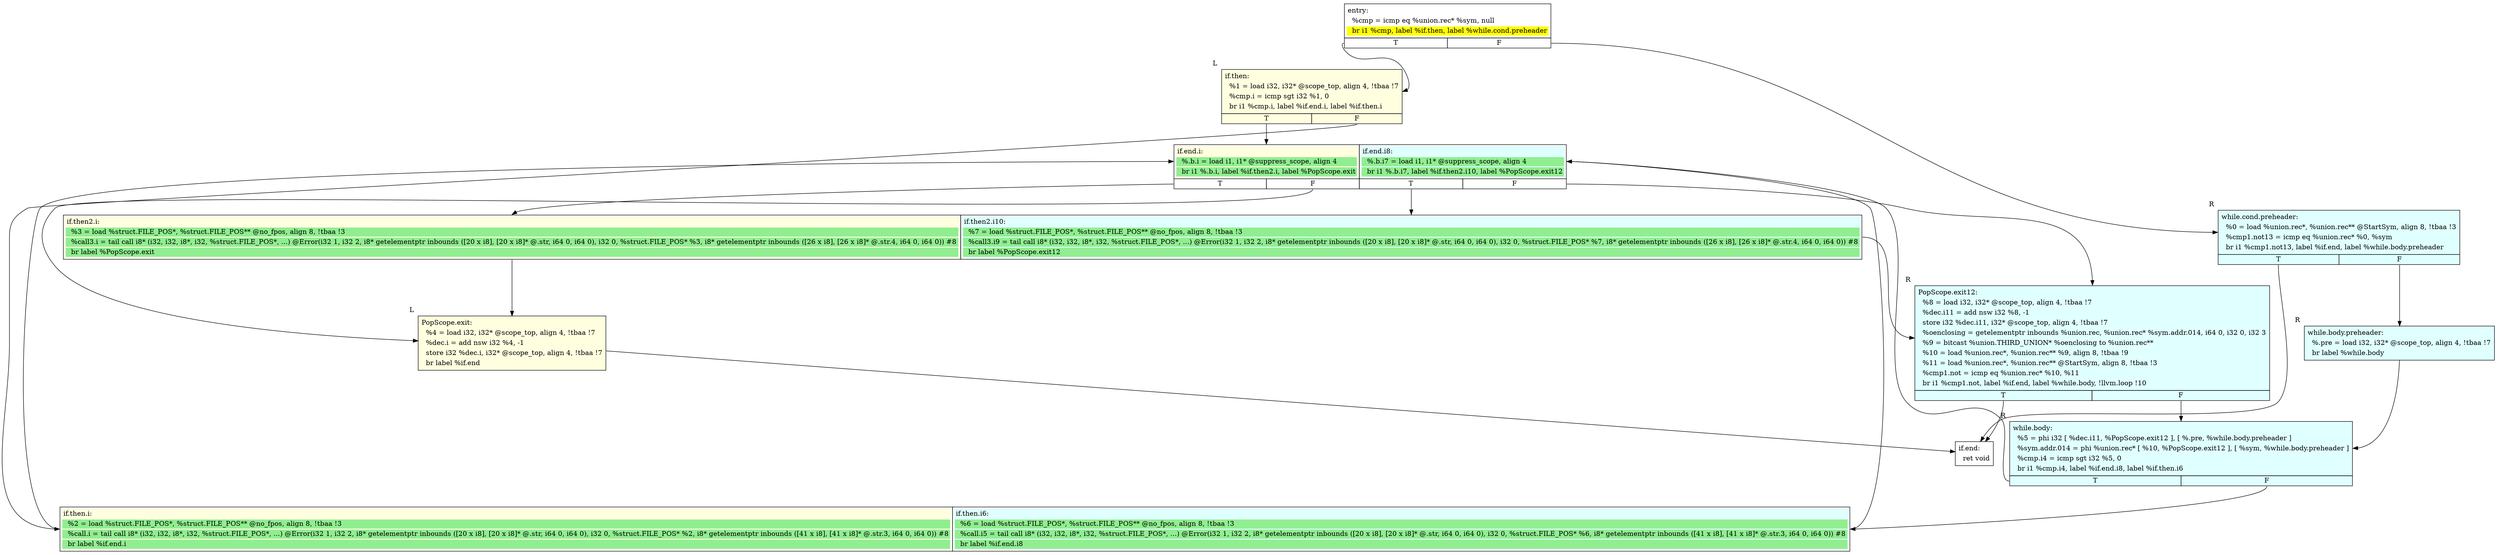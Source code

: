 digraph {
m_bb0 [shape = none, label  = <<table border="0" cellspacing="0">
<tr><td port="f1" border="1" colspan="2"><table bgcolor="LightYellow" border="0">
<tr><td align="left">if.end.i:</td></tr>
<tr><td bgcolor="lightgreen" align="left">  %.b.i = load i1, i1* @suppress_scope, align 4</td></tr>
<tr><td bgcolor="lightgreen" align="left">  br i1 %.b.i, label %if.then2.i, label %PopScope.exit</td></tr>
</table>
</td>
<td port="f2" border="1" colspan="2"><table bgcolor="LightCyan" border="0">
<tr><td align="left">if.end.i8:</td></tr>
<tr><td bgcolor="lightgreen" align="left">  %.b.i7 = load i1, i1* @suppress_scope, align 4</td></tr>
<tr><td bgcolor="lightgreen" align="left">  br i1 %.b.i7, label %if.then2.i10, label %PopScope.exit12</td></tr>
</table>
</td></tr>
<tr><td border="1" port="f1T">T</td><td border="1" port="f1F">F</td>
<td border="1" port="f2T">T</td><td border="1" port="f2F">F</td>
</tr>
</table>> ]
m_bb1 [shape = none, label  = <<table border="0" cellspacing="0">
<tr><td port="f1" border="1" colspan="2"><table bgcolor="LightYellow" border="0">
<tr><td align="left">if.then2.i:</td></tr>
<tr><td bgcolor="lightgreen" align="left">  %3 = load %struct.FILE_POS*, %struct.FILE_POS** @no_fpos, align 8, !tbaa !3</td></tr>
<tr><td bgcolor="lightgreen" align="left">  %call3.i = tail call i8* (i32, i32, i8*, i32, %struct.FILE_POS*, ...) @Error(i32 1, i32 2, i8* getelementptr inbounds ([20 x i8], [20 x i8]* @.str, i64 0, i64 0), i32 0, %struct.FILE_POS* %3, i8* getelementptr inbounds ([26 x i8], [26 x i8]* @.str.4, i64 0, i64 0)) #8</td></tr>
<tr><td bgcolor="lightgreen" align="left">  br label %PopScope.exit</td></tr>
</table>
</td>
<td port="f2" border="1" colspan="2"><table bgcolor="LightCyan" border="0">
<tr><td align="left">if.then2.i10:</td></tr>
<tr><td bgcolor="lightgreen" align="left">  %7 = load %struct.FILE_POS*, %struct.FILE_POS** @no_fpos, align 8, !tbaa !3</td></tr>
<tr><td bgcolor="lightgreen" align="left">  %call3.i9 = tail call i8* (i32, i32, i8*, i32, %struct.FILE_POS*, ...) @Error(i32 1, i32 2, i8* getelementptr inbounds ([20 x i8], [20 x i8]* @.str, i64 0, i64 0), i32 0, %struct.FILE_POS* %7, i8* getelementptr inbounds ([26 x i8], [26 x i8]* @.str.4, i64 0, i64 0)) #8</td></tr>
<tr><td bgcolor="lightgreen" align="left">  br label %PopScope.exit12</td></tr>
</table>
</td></tr>
</table>> ]
m_bb2 [shape = none, label  = <<table border="0" cellspacing="0">
<tr><td port="f1" border="1" colspan="2"><table bgcolor="LightYellow" border="0">
<tr><td align="left">if.then.i:</td></tr>
<tr><td bgcolor="lightgreen" align="left">  %2 = load %struct.FILE_POS*, %struct.FILE_POS** @no_fpos, align 8, !tbaa !3</td></tr>
<tr><td bgcolor="lightgreen" align="left">  %call.i = tail call i8* (i32, i32, i8*, i32, %struct.FILE_POS*, ...) @Error(i32 1, i32 2, i8* getelementptr inbounds ([20 x i8], [20 x i8]* @.str, i64 0, i64 0), i32 0, %struct.FILE_POS* %2, i8* getelementptr inbounds ([41 x i8], [41 x i8]* @.str.3, i64 0, i64 0)) #8</td></tr>
<tr><td bgcolor="lightgreen" align="left">  br label %if.end.i</td></tr>
</table>
</td>
<td port="f2" border="1" colspan="2"><table bgcolor="LightCyan" border="0">
<tr><td align="left">if.then.i6:</td></tr>
<tr><td bgcolor="lightgreen" align="left">  %6 = load %struct.FILE_POS*, %struct.FILE_POS** @no_fpos, align 8, !tbaa !3</td></tr>
<tr><td bgcolor="lightgreen" align="left">  %call.i5 = tail call i8* (i32, i32, i8*, i32, %struct.FILE_POS*, ...) @Error(i32 1, i32 2, i8* getelementptr inbounds ([20 x i8], [20 x i8]* @.str, i64 0, i64 0), i32 0, %struct.FILE_POS* %6, i8* getelementptr inbounds ([41 x i8], [41 x i8]* @.str.3, i64 0, i64 0)) #8</td></tr>
<tr><td bgcolor="lightgreen" align="left">  br label %if.end.i8</td></tr>
</table>
</td></tr>
</table>> ]
f_bb0 [shape = none, label  = <<table  border="0" cellspacing="0">
<tr><td port="f" border="1" colspan="2"><table border="0">
<tr><td align="left">entry:</td></tr>
<tr><td align="left">  %cmp = icmp eq %union.rec* %sym, null</td></tr>
<tr><td bgcolor="yellow" align="left">  br i1 %cmp, label %if.then, label %while.cond.preheader</td></tr>
</table>
</td></tr>
<tr><td border="1" port="fT">T</td><td border="1" port="fF">F</td></tr>
</table>> ]
f_bb1 [shape = none,  xlabel="R", label  = <<table  bgcolor="LightCyan"  border="0" cellspacing="0">
<tr><td port="f" border="1" colspan="2"><table border="0">
<tr><td align="left">while.cond.preheader:</td></tr>
<tr><td align="left">  %0 = load %union.rec*, %union.rec** @StartSym, align 8, !tbaa !3</td></tr>
<tr><td align="left">  %cmp1.not13 = icmp eq %union.rec* %0, %sym</td></tr>
<tr><td align="left">  br i1 %cmp1.not13, label %if.end, label %while.body.preheader</td></tr>
</table>
</td></tr>
<tr><td border="1" port="fT">T</td><td border="1" port="fF">F</td></tr>
</table>> ]
f_bb2 [shape = none,  xlabel="R", label  = <<table  bgcolor="LightCyan"  border="0" cellspacing="0">
<tr><td port="f" border="1"><table border="0">
<tr><td align="left">while.body.preheader:</td></tr>
<tr><td align="left">  %.pre = load i32, i32* @scope_top, align 4, !tbaa !7</td></tr>
<tr><td align="left">  br label %while.body</td></tr>
</table>
</td></tr>
</table>> ]
f_bb3 [shape = none,  xlabel="L", label  = <<table  bgcolor="LightYellow"  border="0" cellspacing="0">
<tr><td port="f" border="1" colspan="2"><table border="0">
<tr><td align="left">if.then:</td></tr>
<tr><td align="left">  %1 = load i32, i32* @scope_top, align 4, !tbaa !7</td></tr>
<tr><td align="left">  %cmp.i = icmp sgt i32 %1, 0</td></tr>
<tr><td align="left">  br i1 %cmp.i, label %if.end.i, label %if.then.i</td></tr>
</table>
</td></tr>
<tr><td border="1" port="fT">T</td><td border="1" port="fF">F</td></tr>
</table>> ]
f_bb4 [shape = none,  xlabel="L", label  = <<table  bgcolor="LightYellow"  border="0" cellspacing="0">
<tr><td port="f" border="1"><table border="0">
<tr><td align="left">PopScope.exit:</td></tr>
<tr><td align="left">  %4 = load i32, i32* @scope_top, align 4, !tbaa !7</td></tr>
<tr><td align="left">  %dec.i = add nsw i32 %4, -1</td></tr>
<tr><td align="left">  store i32 %dec.i, i32* @scope_top, align 4, !tbaa !7</td></tr>
<tr><td align="left">  br label %if.end</td></tr>
</table>
</td></tr>
</table>> ]
f_bb5 [shape = none,  xlabel="R", label  = <<table  bgcolor="LightCyan"  border="0" cellspacing="0">
<tr><td port="f" border="1" colspan="2"><table border="0">
<tr><td align="left">while.body:</td></tr>
<tr><td align="left">  %5 = phi i32 [ %dec.i11, %PopScope.exit12 ], [ %.pre, %while.body.preheader ]</td></tr>
<tr><td align="left">  %sym.addr.014 = phi %union.rec* [ %10, %PopScope.exit12 ], [ %sym, %while.body.preheader ]</td></tr>
<tr><td align="left">  %cmp.i4 = icmp sgt i32 %5, 0</td></tr>
<tr><td align="left">  br i1 %cmp.i4, label %if.end.i8, label %if.then.i6</td></tr>
</table>
</td></tr>
<tr><td border="1" port="fT">T</td><td border="1" port="fF">F</td></tr>
</table>> ]
f_bb6 [shape = none,  xlabel="R", label  = <<table  bgcolor="LightCyan"  border="0" cellspacing="0">
<tr><td port="f" border="1" colspan="2"><table border="0">
<tr><td align="left">PopScope.exit12:</td></tr>
<tr><td align="left">  %8 = load i32, i32* @scope_top, align 4, !tbaa !7</td></tr>
<tr><td align="left">  %dec.i11 = add nsw i32 %8, -1</td></tr>
<tr><td align="left">  store i32 %dec.i11, i32* @scope_top, align 4, !tbaa !7</td></tr>
<tr><td align="left">  %oenclosing = getelementptr inbounds %union.rec, %union.rec* %sym.addr.014, i64 0, i32 0, i32 3</td></tr>
<tr><td align="left">  %9 = bitcast %union.THIRD_UNION* %oenclosing to %union.rec**</td></tr>
<tr><td align="left">  %10 = load %union.rec*, %union.rec** %9, align 8, !tbaa !9</td></tr>
<tr><td align="left">  %11 = load %union.rec*, %union.rec** @StartSym, align 8, !tbaa !3</td></tr>
<tr><td align="left">  %cmp1.not = icmp eq %union.rec* %10, %11</td></tr>
<tr><td align="left">  br i1 %cmp1.not, label %if.end, label %while.body, !llvm.loop !10</td></tr>
</table>
</td></tr>
<tr><td border="1" port="fT">T</td><td border="1" port="fF">F</td></tr>
</table>> ]
f_bb7 [shape = none, label  = <<table  border="0" cellspacing="0">
<tr><td port="f" border="1"><table border="0">
<tr><td align="left">if.end:</td></tr>
<tr><td align="left">  ret void</td></tr>
</table>
</td></tr>
</table>> ]
f_bb0:fT -> f_bb3:f
f_bb0:fF -> f_bb1:f
f_bb1:fT -> f_bb7:f
f_bb1:fF -> f_bb2:f
f_bb2:f -> f_bb5:f
f_bb3:fT -> m_bb0:f1
f_bb3:fF -> m_bb2:f1
m_bb2:f1 -> m_bb0:f1
m_bb0:f1T -> m_bb1:f1
m_bb0:f1F -> f_bb4:f
m_bb1:f1 -> f_bb4:f
f_bb4:f -> f_bb7:f
f_bb5:fT -> m_bb0:f2
f_bb5:fF -> m_bb2:f2
m_bb2:f2 -> m_bb0:f2
m_bb0:f2T -> m_bb1:f2
m_bb0:f2F -> f_bb6:f
m_bb1:f2 -> f_bb6:f
f_bb6:fT -> f_bb7:f
f_bb6:fF -> f_bb5:f
}

